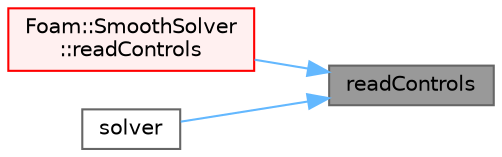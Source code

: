 digraph "readControls"
{
 // LATEX_PDF_SIZE
  bgcolor="transparent";
  edge [fontname=Helvetica,fontsize=10,labelfontname=Helvetica,labelfontsize=10];
  node [fontname=Helvetica,fontsize=10,shape=box,height=0.2,width=0.4];
  rankdir="RL";
  Node1 [id="Node000001",label="readControls",height=0.2,width=0.4,color="gray40", fillcolor="grey60", style="filled", fontcolor="black",tooltip=" "];
  Node1 -> Node2 [id="edge1_Node000001_Node000002",dir="back",color="steelblue1",style="solid",tooltip=" "];
  Node2 [id="Node000002",label="Foam::SmoothSolver\l::readControls",height=0.2,width=0.4,color="red", fillcolor="#FFF0F0", style="filled",URL="$classFoam_1_1SmoothSolver.html#aa431c382ed4170712dab339fbfd87f5b",tooltip=" "];
  Node1 -> Node4 [id="edge2_Node000001_Node000004",dir="back",color="steelblue1",style="solid",tooltip=" "];
  Node4 [id="Node000004",label="solver",height=0.2,width=0.4,color="grey40", fillcolor="white", style="filled",URL="$classFoam_1_1LduMatrix_1_1solver.html#a0fb4f2e3200d583e759596fc454c719c",tooltip=" "];
}
